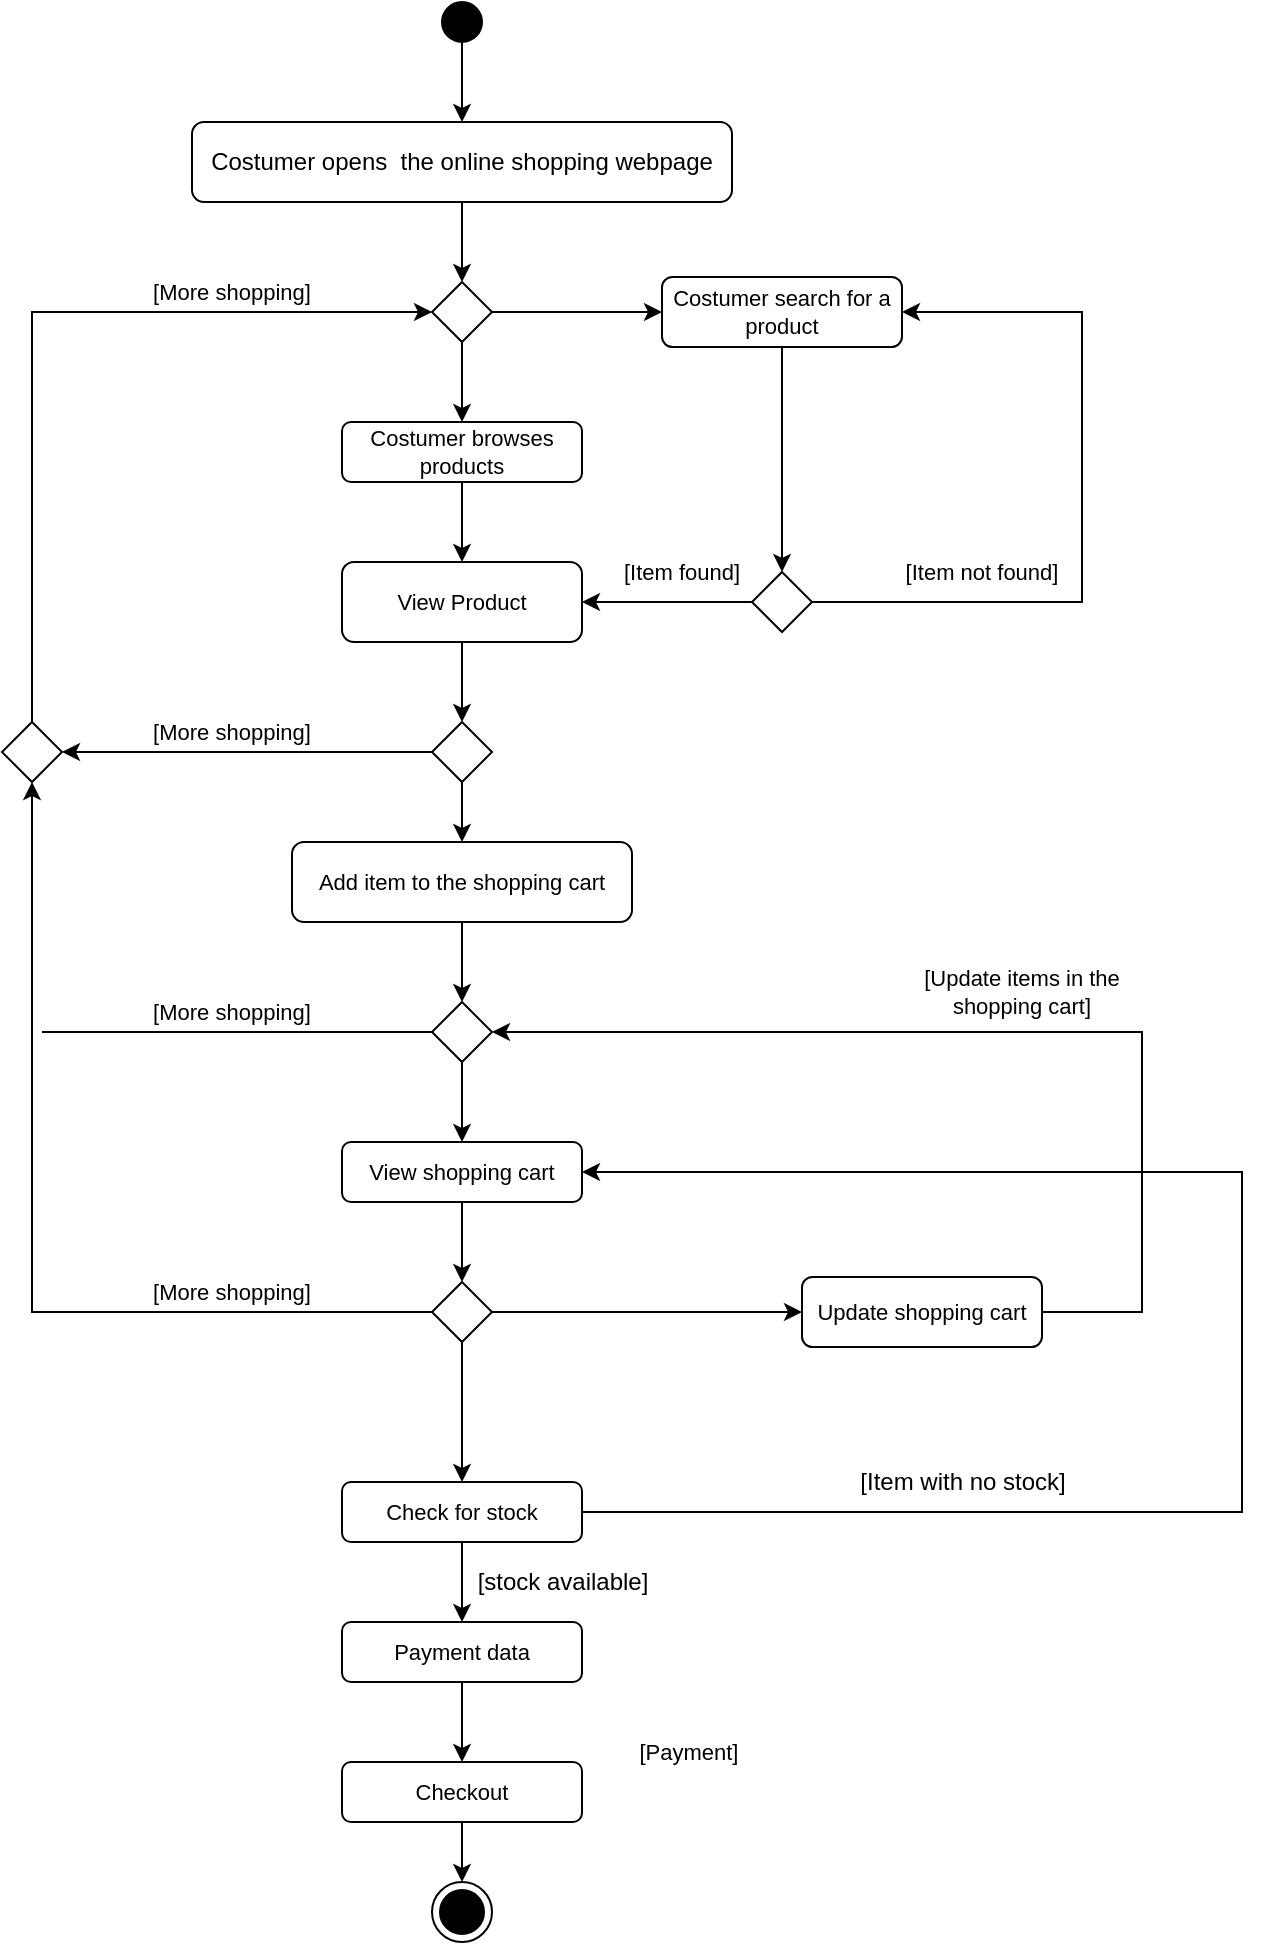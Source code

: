 <mxfile version="17.4.2" type="device"><diagram id="MTP78grkvLGWuxHe37k-" name="Page-1"><mxGraphModel dx="1221" dy="621" grid="1" gridSize="10" guides="1" tooltips="1" connect="1" arrows="1" fold="1" page="1" pageScale="1" pageWidth="827" pageHeight="1169" math="0" shadow="0"><root><mxCell id="0"/><mxCell id="1" parent="0"/><mxCell id="KQUX05R1cxjiag2kgcqZ-5" value="" style="edgeStyle=orthogonalEdgeStyle;rounded=0;orthogonalLoop=1;jettySize=auto;html=1;fontSize=11;" parent="1" source="KQUX05R1cxjiag2kgcqZ-1" edge="1"><mxGeometry relative="1" as="geometry"><mxPoint x="410" y="190" as="targetPoint"/></mxGeometry></mxCell><mxCell id="KQUX05R1cxjiag2kgcqZ-1" value="Costumer opens&amp;nbsp; the online shopping webpage" style="rounded=1;whiteSpace=wrap;html=1;" parent="1" vertex="1"><mxGeometry x="275" y="110" width="270" height="40" as="geometry"/></mxCell><mxCell id="KQUX05R1cxjiag2kgcqZ-3" value="" style="edgeStyle=orthogonalEdgeStyle;rounded=0;orthogonalLoop=1;jettySize=auto;html=1;fontSize=11;" parent="1" source="KQUX05R1cxjiag2kgcqZ-2" target="KQUX05R1cxjiag2kgcqZ-1" edge="1"><mxGeometry relative="1" as="geometry"/></mxCell><mxCell id="KQUX05R1cxjiag2kgcqZ-2" value="" style="ellipse;whiteSpace=wrap;html=1;aspect=fixed;strokeWidth=1;fillColor=#000000;" parent="1" vertex="1"><mxGeometry x="400" y="50" width="20" height="20" as="geometry"/></mxCell><mxCell id="KQUX05R1cxjiag2kgcqZ-10" value="" style="edgeStyle=orthogonalEdgeStyle;rounded=0;orthogonalLoop=1;jettySize=auto;html=1;fontSize=11;" parent="1" source="KQUX05R1cxjiag2kgcqZ-6" target="KQUX05R1cxjiag2kgcqZ-7" edge="1"><mxGeometry relative="1" as="geometry"/></mxCell><mxCell id="KQUX05R1cxjiag2kgcqZ-11" value="" style="edgeStyle=orthogonalEdgeStyle;rounded=0;orthogonalLoop=1;jettySize=auto;html=1;fontSize=11;" parent="1" source="KQUX05R1cxjiag2kgcqZ-6" target="KQUX05R1cxjiag2kgcqZ-8" edge="1"><mxGeometry relative="1" as="geometry"/></mxCell><mxCell id="KQUX05R1cxjiag2kgcqZ-6" value="" style="rhombus;fontSize=11;strokeWidth=1;fillColor=#FFFFFF;" parent="1" vertex="1"><mxGeometry x="395" y="190" width="30" height="30" as="geometry"/></mxCell><mxCell id="KQUX05R1cxjiag2kgcqZ-18" value="" style="edgeStyle=orthogonalEdgeStyle;rounded=0;orthogonalLoop=1;jettySize=auto;html=1;fontSize=11;" parent="1" source="KQUX05R1cxjiag2kgcqZ-7" target="KQUX05R1cxjiag2kgcqZ-13" edge="1"><mxGeometry relative="1" as="geometry"/></mxCell><mxCell id="KQUX05R1cxjiag2kgcqZ-7" value="Costumer search for a product" style="rounded=1;whiteSpace=wrap;html=1;fontSize=11;strokeWidth=1;fillColor=#FFFFFF;" parent="1" vertex="1"><mxGeometry x="510" y="187.5" width="120" height="35" as="geometry"/></mxCell><mxCell id="KQUX05R1cxjiag2kgcqZ-20" value="" style="edgeStyle=orthogonalEdgeStyle;rounded=0;orthogonalLoop=1;jettySize=auto;html=1;fontSize=11;" parent="1" source="KQUX05R1cxjiag2kgcqZ-8" target="KQUX05R1cxjiag2kgcqZ-9" edge="1"><mxGeometry relative="1" as="geometry"/></mxCell><mxCell id="KQUX05R1cxjiag2kgcqZ-8" value="Costumer browses products" style="rounded=1;whiteSpace=wrap;html=1;fontSize=11;strokeWidth=1;fillColor=#FFFFFF;" parent="1" vertex="1"><mxGeometry x="350" y="260" width="120" height="30" as="geometry"/></mxCell><mxCell id="KQUX05R1cxjiag2kgcqZ-23" value="" style="edgeStyle=orthogonalEdgeStyle;rounded=0;orthogonalLoop=1;jettySize=auto;html=1;fontSize=11;" parent="1" source="KQUX05R1cxjiag2kgcqZ-9" target="KQUX05R1cxjiag2kgcqZ-12" edge="1"><mxGeometry relative="1" as="geometry"/></mxCell><mxCell id="KQUX05R1cxjiag2kgcqZ-9" value="View Product" style="rounded=1;whiteSpace=wrap;html=1;fontSize=11;strokeWidth=1;fillColor=#FFFFFF;" parent="1" vertex="1"><mxGeometry x="350" y="330" width="120" height="40" as="geometry"/></mxCell><mxCell id="KQUX05R1cxjiag2kgcqZ-24" style="edgeStyle=orthogonalEdgeStyle;rounded=0;orthogonalLoop=1;jettySize=auto;html=1;entryX=1;entryY=0.5;entryDx=0;entryDy=0;fontSize=11;" parent="1" source="KQUX05R1cxjiag2kgcqZ-12" target="KQUX05R1cxjiag2kgcqZ-14" edge="1"><mxGeometry relative="1" as="geometry"/></mxCell><mxCell id="KQUX05R1cxjiag2kgcqZ-28" value="" style="edgeStyle=orthogonalEdgeStyle;rounded=0;orthogonalLoop=1;jettySize=auto;html=1;fontSize=11;" parent="1" source="KQUX05R1cxjiag2kgcqZ-12" target="KQUX05R1cxjiag2kgcqZ-27" edge="1"><mxGeometry relative="1" as="geometry"/></mxCell><mxCell id="KQUX05R1cxjiag2kgcqZ-12" value="" style="rhombus;fontSize=11;strokeWidth=1;fillColor=#FFFFFF;" parent="1" vertex="1"><mxGeometry x="395" y="410" width="30" height="30" as="geometry"/></mxCell><mxCell id="KQUX05R1cxjiag2kgcqZ-19" value="" style="edgeStyle=orthogonalEdgeStyle;rounded=0;orthogonalLoop=1;jettySize=auto;html=1;fontSize=11;" parent="1" source="KQUX05R1cxjiag2kgcqZ-13" target="KQUX05R1cxjiag2kgcqZ-9" edge="1"><mxGeometry relative="1" as="geometry"/></mxCell><mxCell id="KQUX05R1cxjiag2kgcqZ-26" style="edgeStyle=orthogonalEdgeStyle;rounded=0;orthogonalLoop=1;jettySize=auto;html=1;entryX=1;entryY=0.5;entryDx=0;entryDy=0;fontSize=11;" parent="1" source="KQUX05R1cxjiag2kgcqZ-13" target="KQUX05R1cxjiag2kgcqZ-7" edge="1"><mxGeometry relative="1" as="geometry"><Array as="points"><mxPoint x="720" y="350"/><mxPoint x="720" y="205"/></Array></mxGeometry></mxCell><mxCell id="KQUX05R1cxjiag2kgcqZ-13" value="" style="rhombus;fontSize=11;strokeWidth=1;fillColor=#FFFFFF;" parent="1" vertex="1"><mxGeometry x="555" y="335" width="30" height="30" as="geometry"/></mxCell><mxCell id="KQUX05R1cxjiag2kgcqZ-25" style="edgeStyle=orthogonalEdgeStyle;rounded=0;orthogonalLoop=1;jettySize=auto;html=1;entryX=0;entryY=0.5;entryDx=0;entryDy=0;fontSize=11;" parent="1" source="KQUX05R1cxjiag2kgcqZ-14" target="KQUX05R1cxjiag2kgcqZ-6" edge="1"><mxGeometry relative="1" as="geometry"><Array as="points"><mxPoint x="195" y="205"/></Array></mxGeometry></mxCell><mxCell id="KQUX05R1cxjiag2kgcqZ-14" value="" style="rhombus;fontSize=11;strokeWidth=1;fillColor=#FFFFFF;" parent="1" vertex="1"><mxGeometry x="180" y="410" width="30" height="30" as="geometry"/></mxCell><mxCell id="KQUX05R1cxjiag2kgcqZ-30" value="" style="edgeStyle=orthogonalEdgeStyle;rounded=0;orthogonalLoop=1;jettySize=auto;html=1;fontSize=11;" parent="1" source="KQUX05R1cxjiag2kgcqZ-27" target="KQUX05R1cxjiag2kgcqZ-29" edge="1"><mxGeometry relative="1" as="geometry"/></mxCell><mxCell id="KQUX05R1cxjiag2kgcqZ-27" value="Add item to the shopping cart" style="rounded=1;whiteSpace=wrap;html=1;fontSize=11;strokeWidth=1;fillColor=#FFFFFF;" parent="1" vertex="1"><mxGeometry x="325" y="470" width="170" height="40" as="geometry"/></mxCell><mxCell id="KQUX05R1cxjiag2kgcqZ-32" value="" style="edgeStyle=orthogonalEdgeStyle;rounded=0;orthogonalLoop=1;jettySize=auto;html=1;fontSize=11;" parent="1" source="KQUX05R1cxjiag2kgcqZ-29" target="KQUX05R1cxjiag2kgcqZ-31" edge="1"><mxGeometry relative="1" as="geometry"/></mxCell><mxCell id="KQUX05R1cxjiag2kgcqZ-29" value="" style="rhombus;fontSize=11;strokeWidth=1;fillColor=#FFFFFF;" parent="1" vertex="1"><mxGeometry x="395" y="550" width="30" height="30" as="geometry"/></mxCell><mxCell id="KQUX05R1cxjiag2kgcqZ-34" value="" style="edgeStyle=orthogonalEdgeStyle;rounded=0;orthogonalLoop=1;jettySize=auto;html=1;fontSize=11;" parent="1" source="KQUX05R1cxjiag2kgcqZ-31" target="KQUX05R1cxjiag2kgcqZ-33" edge="1"><mxGeometry relative="1" as="geometry"/></mxCell><mxCell id="KQUX05R1cxjiag2kgcqZ-31" value="View shopping cart" style="rounded=1;whiteSpace=wrap;html=1;fontSize=11;strokeWidth=1;fillColor=#FFFFFF;" parent="1" vertex="1"><mxGeometry x="350" y="620" width="120" height="30" as="geometry"/></mxCell><mxCell id="KQUX05R1cxjiag2kgcqZ-36" style="edgeStyle=orthogonalEdgeStyle;rounded=0;orthogonalLoop=1;jettySize=auto;html=1;entryX=0;entryY=0.5;entryDx=0;entryDy=0;fontSize=11;" parent="1" source="KQUX05R1cxjiag2kgcqZ-33" target="KQUX05R1cxjiag2kgcqZ-35" edge="1"><mxGeometry relative="1" as="geometry"/></mxCell><mxCell id="KQUX05R1cxjiag2kgcqZ-38" style="edgeStyle=orthogonalEdgeStyle;rounded=0;orthogonalLoop=1;jettySize=auto;html=1;entryX=0.5;entryY=1;entryDx=0;entryDy=0;fontSize=11;" parent="1" source="KQUX05R1cxjiag2kgcqZ-33" target="KQUX05R1cxjiag2kgcqZ-14" edge="1"><mxGeometry relative="1" as="geometry"/></mxCell><mxCell id="XbfYEycLlWQl5GYvkQbY-10" value="" style="edgeStyle=orthogonalEdgeStyle;rounded=0;orthogonalLoop=1;jettySize=auto;html=1;" parent="1" source="KQUX05R1cxjiag2kgcqZ-33" target="XbfYEycLlWQl5GYvkQbY-6" edge="1"><mxGeometry relative="1" as="geometry"/></mxCell><mxCell id="KQUX05R1cxjiag2kgcqZ-33" value="" style="rhombus;fontSize=11;strokeWidth=1;fillColor=#FFFFFF;" parent="1" vertex="1"><mxGeometry x="395" y="690" width="30" height="30" as="geometry"/></mxCell><mxCell id="KQUX05R1cxjiag2kgcqZ-37" style="edgeStyle=orthogonalEdgeStyle;rounded=0;orthogonalLoop=1;jettySize=auto;html=1;entryX=1;entryY=0.5;entryDx=0;entryDy=0;fontSize=11;exitX=1;exitY=0.5;exitDx=0;exitDy=0;" parent="1" source="KQUX05R1cxjiag2kgcqZ-35" target="KQUX05R1cxjiag2kgcqZ-29" edge="1"><mxGeometry relative="1" as="geometry"><Array as="points"><mxPoint x="750" y="705"/><mxPoint x="750" y="565"/></Array></mxGeometry></mxCell><mxCell id="KQUX05R1cxjiag2kgcqZ-35" value="Update shopping cart" style="rounded=1;whiteSpace=wrap;html=1;fontSize=11;strokeWidth=1;fillColor=#FFFFFF;" parent="1" vertex="1"><mxGeometry x="580" y="687.5" width="120" height="35" as="geometry"/></mxCell><mxCell id="KQUX05R1cxjiag2kgcqZ-39" value="" style="endArrow=none;html=1;rounded=0;fontSize=11;exitX=0;exitY=0.5;exitDx=0;exitDy=0;" parent="1" source="KQUX05R1cxjiag2kgcqZ-29" edge="1"><mxGeometry width="50" height="50" relative="1" as="geometry"><mxPoint x="390" y="565" as="sourcePoint"/><mxPoint x="200" y="565" as="targetPoint"/></mxGeometry></mxCell><mxCell id="KQUX05R1cxjiag2kgcqZ-43" value="" style="ellipse;html=1;shape=endState;fillColor=#000000;strokeColor=#000000;fontSize=11;" parent="1" vertex="1"><mxGeometry x="395" y="990" width="30" height="30" as="geometry"/></mxCell><mxCell id="KQUX05R1cxjiag2kgcqZ-45" value="[More shopping]" style="text;html=1;strokeColor=none;fillColor=none;align=center;verticalAlign=middle;whiteSpace=wrap;rounded=0;fontSize=11;" parent="1" vertex="1"><mxGeometry x="250" y="180" width="90" height="30" as="geometry"/></mxCell><mxCell id="KQUX05R1cxjiag2kgcqZ-46" value="[More shopping]" style="text;html=1;strokeColor=none;fillColor=none;align=center;verticalAlign=middle;whiteSpace=wrap;rounded=0;fontSize=11;" parent="1" vertex="1"><mxGeometry x="245" y="400" width="100" height="30" as="geometry"/></mxCell><mxCell id="KQUX05R1cxjiag2kgcqZ-47" value="[More shopping]" style="text;html=1;strokeColor=none;fillColor=none;align=center;verticalAlign=middle;whiteSpace=wrap;rounded=0;fontSize=11;" parent="1" vertex="1"><mxGeometry x="245" y="540" width="100" height="30" as="geometry"/></mxCell><mxCell id="KQUX05R1cxjiag2kgcqZ-48" value="[More shopping]" style="text;html=1;strokeColor=none;fillColor=none;align=center;verticalAlign=middle;whiteSpace=wrap;rounded=0;fontSize=11;" parent="1" vertex="1"><mxGeometry x="245" y="680" width="100" height="30" as="geometry"/></mxCell><mxCell id="KQUX05R1cxjiag2kgcqZ-49" value="[Update items in the shopping cart]" style="text;html=1;strokeColor=none;fillColor=none;align=center;verticalAlign=middle;whiteSpace=wrap;rounded=0;fontSize=11;" parent="1" vertex="1"><mxGeometry x="640" y="530" width="100" height="30" as="geometry"/></mxCell><mxCell id="KQUX05R1cxjiag2kgcqZ-50" value="[Item found]" style="text;html=1;strokeColor=none;fillColor=none;align=center;verticalAlign=middle;whiteSpace=wrap;rounded=0;fontSize=11;" parent="1" vertex="1"><mxGeometry x="470" y="320" width="100" height="30" as="geometry"/></mxCell><mxCell id="KQUX05R1cxjiag2kgcqZ-51" value="[Item not found]" style="text;html=1;strokeColor=none;fillColor=none;align=center;verticalAlign=middle;whiteSpace=wrap;rounded=0;fontSize=11;" parent="1" vertex="1"><mxGeometry x="620" y="320" width="100" height="30" as="geometry"/></mxCell><mxCell id="KQUX05R1cxjiag2kgcqZ-52" value="[Payment]&amp;nbsp;" style="text;html=1;strokeColor=none;fillColor=none;align=center;verticalAlign=middle;whiteSpace=wrap;rounded=0;fontSize=11;" parent="1" vertex="1"><mxGeometry x="480" y="910" width="90" height="30" as="geometry"/></mxCell><mxCell id="XbfYEycLlWQl5GYvkQbY-16" value="" style="edgeStyle=orthogonalEdgeStyle;rounded=0;orthogonalLoop=1;jettySize=auto;html=1;" parent="1" source="XbfYEycLlWQl5GYvkQbY-1" target="XbfYEycLlWQl5GYvkQbY-13" edge="1"><mxGeometry relative="1" as="geometry"/></mxCell><mxCell id="XbfYEycLlWQl5GYvkQbY-1" value="Payment data" style="rounded=1;whiteSpace=wrap;html=1;fontSize=11;strokeWidth=1;fillColor=#FFFFFF;" parent="1" vertex="1"><mxGeometry x="350" y="860" width="120" height="30" as="geometry"/></mxCell><mxCell id="XbfYEycLlWQl5GYvkQbY-11" value="" style="edgeStyle=orthogonalEdgeStyle;rounded=0;orthogonalLoop=1;jettySize=auto;html=1;" parent="1" source="XbfYEycLlWQl5GYvkQbY-6" target="XbfYEycLlWQl5GYvkQbY-1" edge="1"><mxGeometry relative="1" as="geometry"/></mxCell><mxCell id="XbfYEycLlWQl5GYvkQbY-6" value="Check for stock" style="rounded=1;whiteSpace=wrap;html=1;fontSize=11;strokeWidth=1;fillColor=#FFFFFF;" parent="1" vertex="1"><mxGeometry x="350" y="790" width="120" height="30" as="geometry"/></mxCell><mxCell id="XbfYEycLlWQl5GYvkQbY-15" value="" style="edgeStyle=orthogonalEdgeStyle;rounded=0;orthogonalLoop=1;jettySize=auto;html=1;" parent="1" source="XbfYEycLlWQl5GYvkQbY-13" target="KQUX05R1cxjiag2kgcqZ-43" edge="1"><mxGeometry relative="1" as="geometry"/></mxCell><mxCell id="XbfYEycLlWQl5GYvkQbY-13" value="Checkout" style="rounded=1;whiteSpace=wrap;html=1;fontSize=11;strokeWidth=1;fillColor=#FFFFFF;" parent="1" vertex="1"><mxGeometry x="350" y="930" width="120" height="30" as="geometry"/></mxCell><mxCell id="XbfYEycLlWQl5GYvkQbY-18" value="[stock available]" style="text;html=1;align=center;verticalAlign=middle;resizable=0;points=[];autosize=1;strokeColor=none;fillColor=none;" parent="1" vertex="1"><mxGeometry x="410" y="830" width="100" height="20" as="geometry"/></mxCell><mxCell id="m6Pukuv0aV4jpQq-UPnL-3" value="" style="endArrow=classic;html=1;rounded=0;entryX=1;entryY=0.5;entryDx=0;entryDy=0;exitX=1;exitY=0.5;exitDx=0;exitDy=0;" edge="1" parent="1" source="XbfYEycLlWQl5GYvkQbY-6" target="KQUX05R1cxjiag2kgcqZ-31"><mxGeometry width="50" height="50" relative="1" as="geometry"><mxPoint x="390" y="660" as="sourcePoint"/><mxPoint x="440" y="610" as="targetPoint"/><Array as="points"><mxPoint x="800" y="805"/><mxPoint x="800" y="800"/><mxPoint x="800" y="720"/><mxPoint x="800" y="635"/></Array></mxGeometry></mxCell><mxCell id="m6Pukuv0aV4jpQq-UPnL-4" value="[Item with no stock]" style="text;html=1;align=center;verticalAlign=middle;resizable=0;points=[];autosize=1;strokeColor=none;fillColor=none;" vertex="1" parent="1"><mxGeometry x="600" y="780" width="120" height="20" as="geometry"/></mxCell></root></mxGraphModel></diagram></mxfile>
